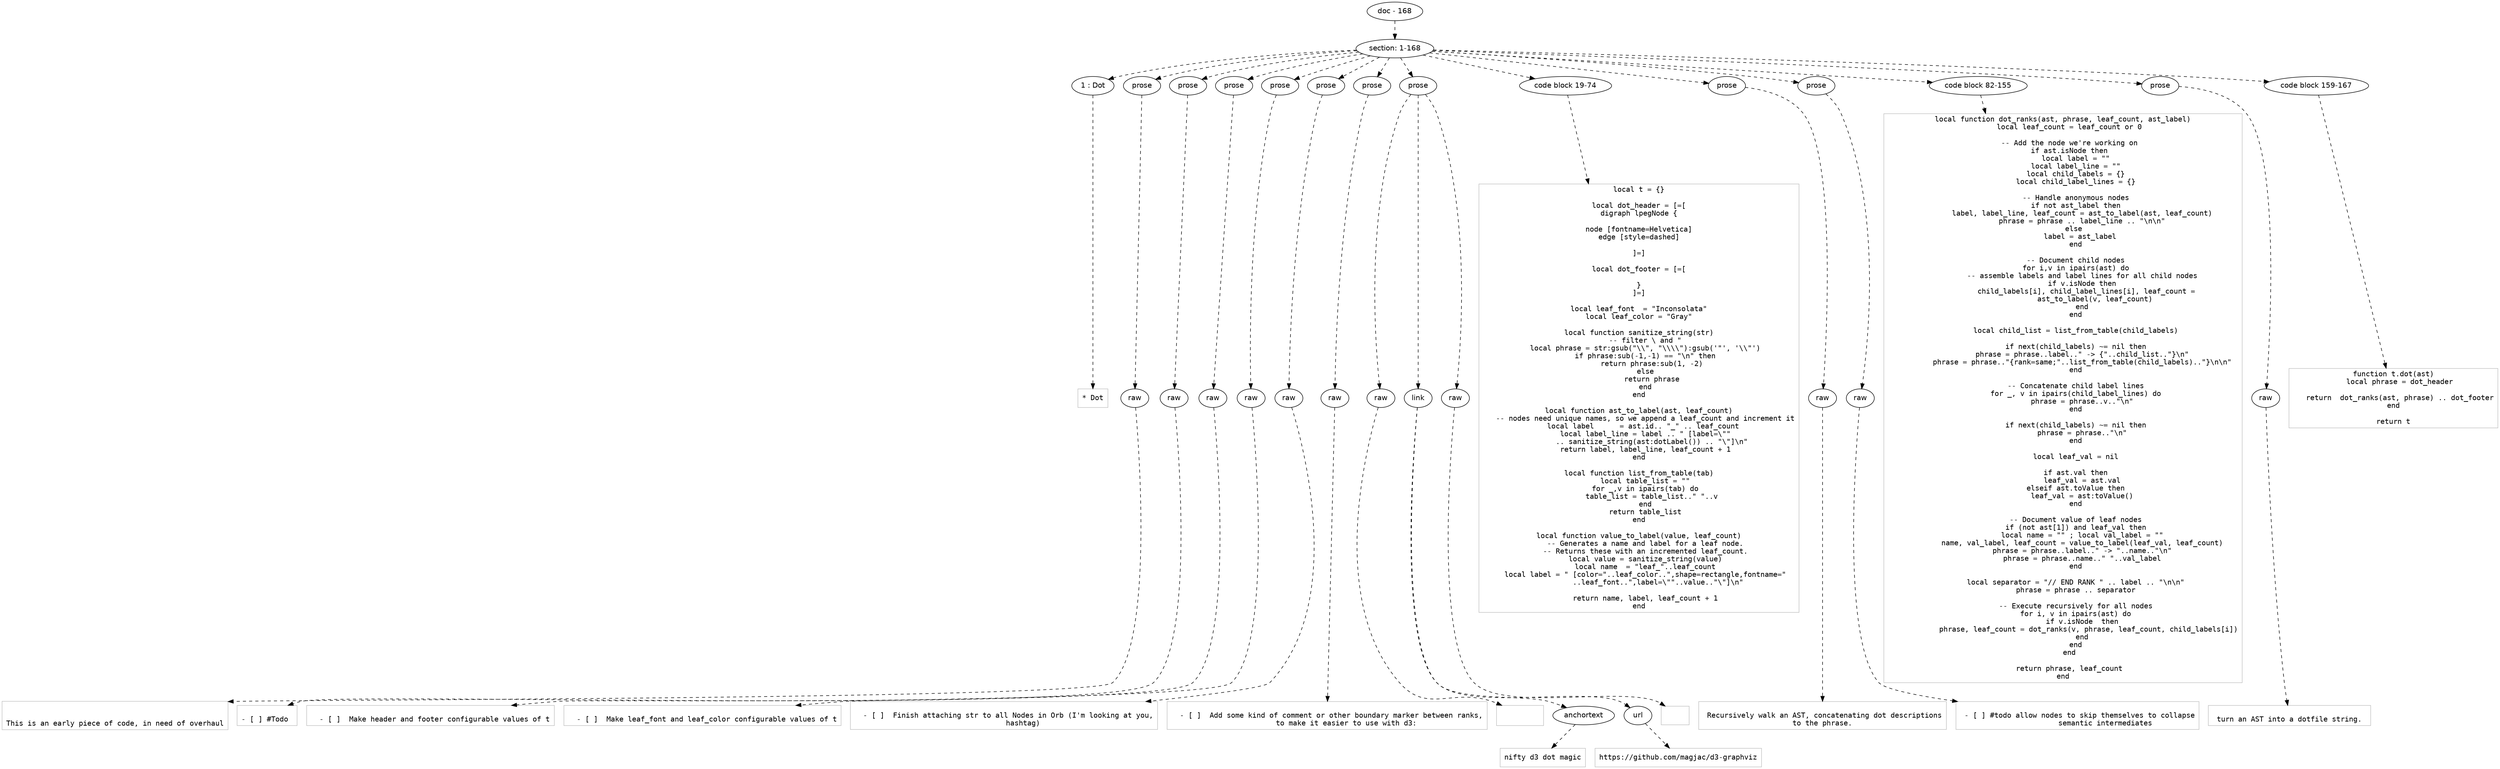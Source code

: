digraph lpegNode {

node [fontname=Helvetica]
edge [style=dashed]

doc_0 [label="doc - 168"]


doc_0 -> { section_1}
{rank=same; section_1}

section_1 [label="section: 1-168"]


// END RANK doc_0

section_1 -> { header_2 prose_3 prose_4 prose_5 prose_6 prose_7 prose_8 prose_9 codeblock_10 prose_11 prose_12 codeblock_13 prose_14 codeblock_15}
{rank=same; header_2 prose_3 prose_4 prose_5 prose_6 prose_7 prose_8 prose_9 codeblock_10 prose_11 prose_12 codeblock_13 prose_14 codeblock_15}

header_2 [label="1 : Dot"]

prose_3 [label="prose"]

prose_4 [label="prose"]

prose_5 [label="prose"]

prose_6 [label="prose"]

prose_7 [label="prose"]

prose_8 [label="prose"]

prose_9 [label="prose"]

codeblock_10 [label="code block 19-74"]

prose_11 [label="prose"]

prose_12 [label="prose"]

codeblock_13 [label="code block 82-155"]

prose_14 [label="prose"]

codeblock_15 [label="code block 159-167"]


// END RANK section_1

header_2 -> leaf_16
leaf_16  [color=Gray,shape=rectangle,fontname=Inconsolata,label="* Dot"]
// END RANK header_2

prose_3 -> { raw_17}
{rank=same; raw_17}

raw_17 [label="raw"]


// END RANK prose_3

raw_17 -> leaf_18
leaf_18  [color=Gray,shape=rectangle,fontname=Inconsolata,label="

This is an early piece of code, in need of overhaul
"]
// END RANK raw_17

prose_4 -> { raw_19}
{rank=same; raw_19}

raw_19 [label="raw"]


// END RANK prose_4

raw_19 -> leaf_20
leaf_20  [color=Gray,shape=rectangle,fontname=Inconsolata,label="
- [ ] #Todo 
"]
// END RANK raw_19

prose_5 -> { raw_21}
{rank=same; raw_21}

raw_21 [label="raw"]


// END RANK prose_5

raw_21 -> leaf_22
leaf_22  [color=Gray,shape=rectangle,fontname=Inconsolata,label="
  - [ ]  Make header and footer configurable values of t
"]
// END RANK raw_21

prose_6 -> { raw_23}
{rank=same; raw_23}

raw_23 [label="raw"]


// END RANK prose_6

raw_23 -> leaf_24
leaf_24  [color=Gray,shape=rectangle,fontname=Inconsolata,label="
  - [ ]  Make leaf_font and leaf_color configurable values of t
"]
// END RANK raw_23

prose_7 -> { raw_25}
{rank=same; raw_25}

raw_25 [label="raw"]


// END RANK prose_7

raw_25 -> leaf_26
leaf_26  [color=Gray,shape=rectangle,fontname=Inconsolata,label="
  - [ ]  Finish attaching str to all Nodes in Orb (I'm looking at you,
         hashtag)
"]
// END RANK raw_25

prose_8 -> { raw_27}
{rank=same; raw_27}

raw_27 [label="raw"]


// END RANK prose_8

raw_27 -> leaf_28
leaf_28  [color=Gray,shape=rectangle,fontname=Inconsolata,label="
  - [ ]  Add some kind of comment or other boundary marker between ranks,
         to make it easier to use with d3:
"]
// END RANK raw_27

prose_9 -> { raw_29 link_30 raw_31}
{rank=same; raw_29 link_30 raw_31}

raw_29 [label="raw"]

link_30 [label="link"]

raw_31 [label="raw"]


// END RANK prose_9

raw_29 -> leaf_32
leaf_32  [color=Gray,shape=rectangle,fontname=Inconsolata,label="
         "]
// END RANK raw_29

link_30 -> { anchortext_33 url_34}
{rank=same; anchortext_33 url_34}

anchortext_33 [label="anchortext"]

url_34 [label="url"]


// END RANK link_30

anchortext_33 -> leaf_35
leaf_35  [color=Gray,shape=rectangle,fontname=Inconsolata,label="nifty d3 dot magic"]
// END RANK anchortext_33

url_34 -> leaf_36
leaf_36  [color=Gray,shape=rectangle,fontname=Inconsolata,label="https://github.com/magjac/d3-graphviz"]
// END RANK url_34

raw_31 -> leaf_37
leaf_37  [color=Gray,shape=rectangle,fontname=Inconsolata,label="
"]
// END RANK raw_31

codeblock_10 -> leaf_38
leaf_38  [color=Gray,shape=rectangle,fontname=Inconsolata,label="local t = {}

local dot_header = [=[
digraph lpegNode {

node [fontname=Helvetica]
edge [style=dashed]

]=]

local dot_footer = [=[

}
]=]

local leaf_font  = \"Inconsolata\"
local leaf_color = \"Gray\"

local function sanitize_string(str)
   -- filter \\ and \"
   local phrase = str:gsub(\"\\\\\", \"\\\\\\\\\"):gsub('\"', '\\\\\"')
   if phrase:sub(-1,-1) == \"\\n\" then
      return phrase:sub(1, -2)
   else
      return phrase
   end
end

local function ast_to_label(ast, leaf_count)
   -- nodes need unique names, so we append a leaf_count and increment it
   local label      = ast.id.. \"_\" .. leaf_count 
   local label_line = label .. \" [label=\\\"\"
      .. sanitize_string(ast:dotLabel()) .. \"\\\"]\\n\"
   return label, label_line, leaf_count + 1
end

local function list_from_table(tab)
   local table_list = \"\"
   for _,v in ipairs(tab) do
      table_list = table_list..\" \"..v
   end
   return table_list
end

local function value_to_label(value, leaf_count)
   -- Generates a name and label for a leaf node.
   -- Returns these with an incremented leaf_count.
   local value = sanitize_string(value)
   local name  = \"leaf_\"..leaf_count
   local label = \" [color=\"..leaf_color..\",shape=rectangle,fontname=\"
         ..leaf_font..\",label=\\\"\"..value..\"\\\"]\\n\"

   return name, label, leaf_count + 1
end"]
// END RANK codeblock_10

prose_11 -> { raw_39}
{rank=same; raw_39}

raw_39 [label="raw"]


// END RANK prose_11

raw_39 -> leaf_40
leaf_40  [color=Gray,shape=rectangle,fontname=Inconsolata,label="
 Recursively walk an AST, concatenating dot descriptions
 to the phrase. 
"]
// END RANK raw_39

prose_12 -> { raw_41}
{rank=same; raw_41}

raw_41 [label="raw"]


// END RANK prose_12

raw_41 -> leaf_42
leaf_42  [color=Gray,shape=rectangle,fontname=Inconsolata,label="
 - [ ] #todo allow nodes to skip themselves to collapse
             semantic intermediates
"]
// END RANK raw_41

codeblock_13 -> leaf_43
leaf_43  [color=Gray,shape=rectangle,fontname=Inconsolata,label="local function dot_ranks(ast, phrase, leaf_count, ast_label)
   local leaf_count = leaf_count or 0

   -- Add the node we're working on
   if ast.isNode then
      local label = \"\"
      local label_line = \"\"
      local child_labels = {}
      local child_label_lines = {}

      -- Handle anonymous nodes
      if not ast_label then
         label, label_line, leaf_count = ast_to_label(ast, leaf_count)
         phrase = phrase .. label_line .. \"\\n\\n\"
      else 
         label = ast_label 
      end

      -- Document child nodes
      for i,v in ipairs(ast) do
         -- assemble labels and label lines for all child nodes
         if v.isNode then
            child_labels[i], child_label_lines[i], leaf_count = 
               ast_to_label(v, leaf_count)
         end
      end

      local child_list = list_from_table(child_labels)

      if next(child_labels) ~= nil then
         phrase = phrase..label..\" -> {\"..child_list..\"}\\n\"
         phrase = phrase..\"{rank=same;\"..list_from_table(child_labels)..\"}\\n\\n\"
      end

      -- Concatenate child label lines
      for _, v in ipairs(child_label_lines) do
         phrase = phrase..v..\"\\n\"
      end

      if next(child_labels) ~= nil then
         phrase = phrase..\"\\n\"
      end

      local leaf_val = nil

      if ast.val then
         leaf_val = ast.val
      elseif ast.toValue then
         leaf_val = ast:toValue()
      end

      -- Document value of leaf nodes
      if (not ast[1]) and leaf_val then
         local name = \"\" ; local val_label = \"\"
         name, val_label, leaf_count = value_to_label(leaf_val, leaf_count)
         phrase = phrase..label..\" -> \"..name..\"\\n\"
         phrase = phrase..name..\" \"..val_label
      end

      local separator = \"// END RANK \" .. label .. \"\\n\\n\"
      phrase = phrase .. separator

      -- Execute recursively for all nodes
      for i, v in ipairs(ast) do
         if v.isNode  then
            phrase, leaf_count = dot_ranks(v, phrase, leaf_count, child_labels[i])
         end
      end
   end

   return phrase, leaf_count
end"]
// END RANK codeblock_13

prose_14 -> { raw_44}
{rank=same; raw_44}

raw_44 [label="raw"]


// END RANK prose_14

raw_44 -> leaf_45
leaf_45  [color=Gray,shape=rectangle,fontname=Inconsolata,label="
 turn an AST into a dotfile string. 
"]
// END RANK raw_44

codeblock_15 -> leaf_46
leaf_46  [color=Gray,shape=rectangle,fontname=Inconsolata,label="function t.dot(ast)
   local phrase = dot_header

   return  dot_ranks(ast, phrase) .. dot_footer
end

return t"]
// END RANK codeblock_15


}
